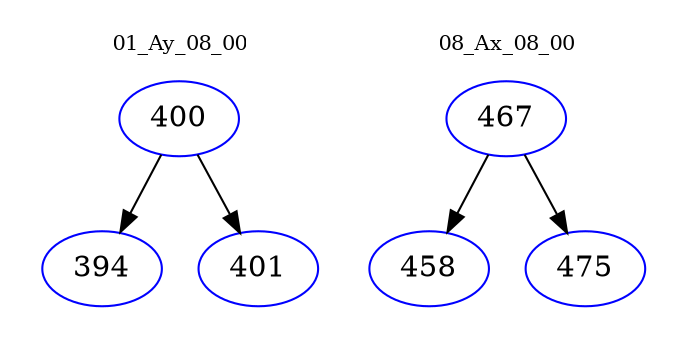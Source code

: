 digraph{
subgraph cluster_0 {
color = white
label = "01_Ay_08_00";
fontsize=10;
T0_400 [label="400", color="blue"]
T0_400 -> T0_394 [color="black"]
T0_394 [label="394", color="blue"]
T0_400 -> T0_401 [color="black"]
T0_401 [label="401", color="blue"]
}
subgraph cluster_1 {
color = white
label = "08_Ax_08_00";
fontsize=10;
T1_467 [label="467", color="blue"]
T1_467 -> T1_458 [color="black"]
T1_458 [label="458", color="blue"]
T1_467 -> T1_475 [color="black"]
T1_475 [label="475", color="blue"]
}
}
